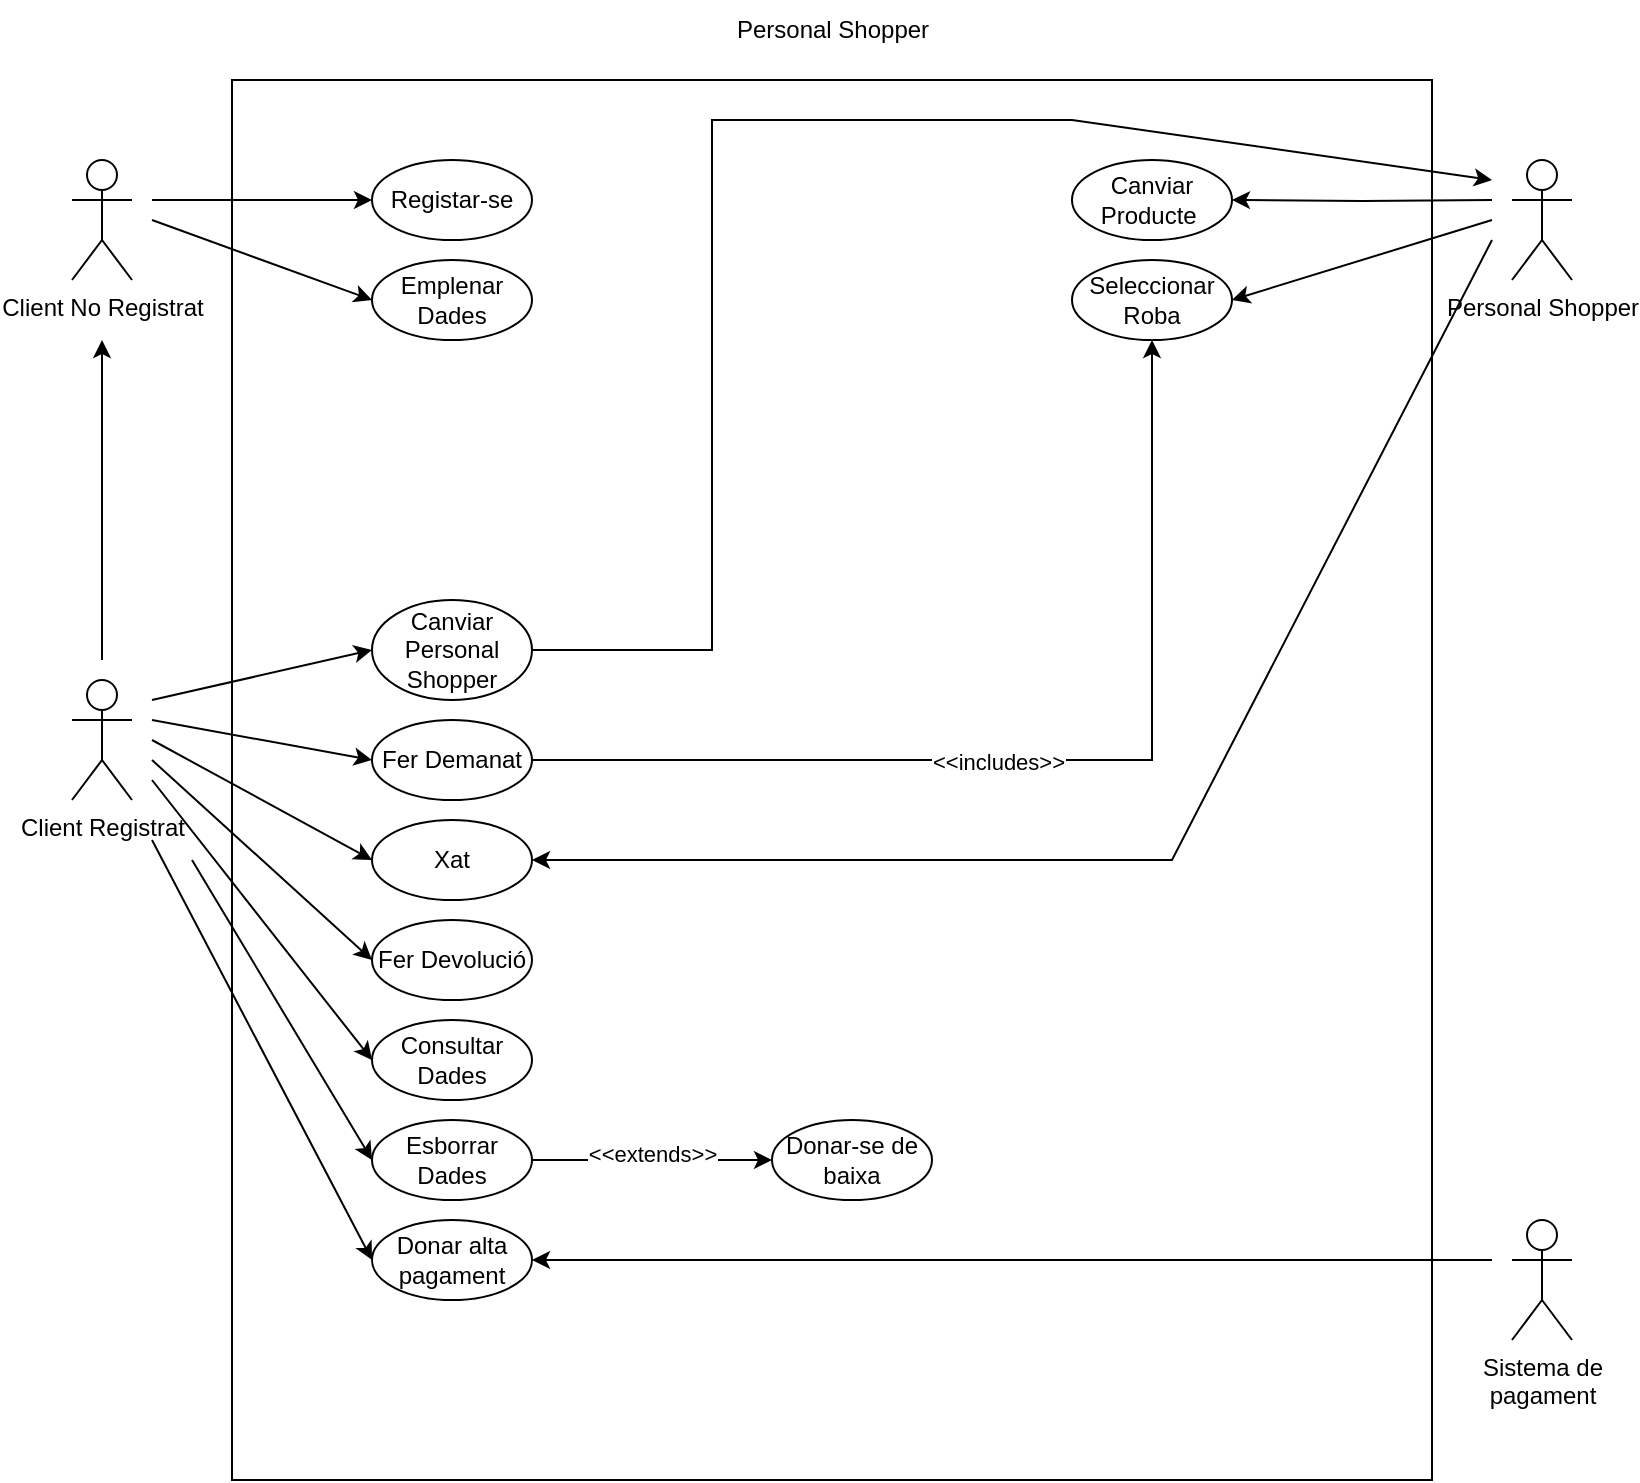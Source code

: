 <mxfile version="22.1.3" type="device">
  <diagram name="Page-1" id="aphT1t9EcJCEwhAvR511">
    <mxGraphModel dx="1434" dy="758" grid="1" gridSize="10" guides="1" tooltips="1" connect="1" arrows="1" fold="1" page="1" pageScale="1" pageWidth="850" pageHeight="1100" math="0" shadow="0">
      <root>
        <mxCell id="0" />
        <mxCell id="1" parent="0" />
        <mxCell id="WBQ7ouBspAChXQpmuiyk-4" value="" style="rounded=0;whiteSpace=wrap;html=1;" parent="1" vertex="1">
          <mxGeometry x="120" y="80" width="600" height="700" as="geometry" />
        </mxCell>
        <mxCell id="WBQ7ouBspAChXQpmuiyk-23" style="edgeStyle=orthogonalEdgeStyle;rounded=0;orthogonalLoop=1;jettySize=auto;html=1;" parent="1" edge="1">
          <mxGeometry relative="1" as="geometry">
            <mxPoint x="55" y="370" as="sourcePoint" />
            <mxPoint x="55" y="210" as="targetPoint" />
          </mxGeometry>
        </mxCell>
        <mxCell id="WBQ7ouBspAChXQpmuiyk-1" value="Client Registrat" style="shape=umlActor;verticalLabelPosition=bottom;verticalAlign=top;html=1;outlineConnect=0;" parent="1" vertex="1">
          <mxGeometry x="40" y="380" width="30" height="60" as="geometry" />
        </mxCell>
        <mxCell id="WBQ7ouBspAChXQpmuiyk-7" value="Personal Shopper" style="text;html=1;align=center;verticalAlign=middle;resizable=0;points=[];autosize=1;strokeColor=none;fillColor=none;" parent="1" vertex="1">
          <mxGeometry x="360" y="40" width="120" height="30" as="geometry" />
        </mxCell>
        <mxCell id="WBQ7ouBspAChXQpmuiyk-9" value="Fer Demanat" style="ellipse;whiteSpace=wrap;html=1;" parent="1" vertex="1">
          <mxGeometry x="190" y="400" width="80" height="40" as="geometry" />
        </mxCell>
        <mxCell id="WBQ7ouBspAChXQpmuiyk-10" value="Sistema de &lt;br&gt;pagament" style="shape=umlActor;verticalLabelPosition=bottom;verticalAlign=top;html=1;outlineConnect=0;" parent="1" vertex="1">
          <mxGeometry x="760" y="650" width="30" height="60" as="geometry" />
        </mxCell>
        <mxCell id="WBQ7ouBspAChXQpmuiyk-18" style="edgeStyle=orthogonalEdgeStyle;rounded=0;orthogonalLoop=1;jettySize=auto;html=1;entryX=1;entryY=0.5;entryDx=0;entryDy=0;" parent="1" target="WBQ7ouBspAChXQpmuiyk-16" edge="1">
          <mxGeometry relative="1" as="geometry">
            <mxPoint x="750" y="140" as="sourcePoint" />
          </mxGeometry>
        </mxCell>
        <mxCell id="WBQ7ouBspAChXQpmuiyk-13" value="Personal Shopper" style="shape=umlActor;verticalLabelPosition=bottom;verticalAlign=top;html=1;outlineConnect=0;" parent="1" vertex="1">
          <mxGeometry x="760" y="120" width="30" height="60" as="geometry" />
        </mxCell>
        <mxCell id="WBQ7ouBspAChXQpmuiyk-16" value="Canviar Producte&amp;nbsp;" style="ellipse;whiteSpace=wrap;html=1;" parent="1" vertex="1">
          <mxGeometry x="540" y="120" width="80" height="40" as="geometry" />
        </mxCell>
        <mxCell id="WBQ7ouBspAChXQpmuiyk-19" value="" style="endArrow=classic;html=1;rounded=0;entryX=1;entryY=0.5;entryDx=0;entryDy=0;" parent="1" edge="1">
          <mxGeometry width="50" height="50" relative="1" as="geometry">
            <mxPoint x="750" y="150" as="sourcePoint" />
            <mxPoint x="620" y="190" as="targetPoint" />
            <Array as="points" />
          </mxGeometry>
        </mxCell>
        <mxCell id="WBQ7ouBspAChXQpmuiyk-21" value="Client No Registrat" style="shape=umlActor;verticalLabelPosition=bottom;verticalAlign=top;html=1;outlineConnect=0;" parent="1" vertex="1">
          <mxGeometry x="40" y="120" width="30" height="60" as="geometry" />
        </mxCell>
        <mxCell id="WBQ7ouBspAChXQpmuiyk-24" value="Fer Devolució" style="ellipse;whiteSpace=wrap;html=1;" parent="1" vertex="1">
          <mxGeometry x="190" y="500" width="80" height="40" as="geometry" />
        </mxCell>
        <mxCell id="WBQ7ouBspAChXQpmuiyk-25" value="Consultar Dades" style="ellipse;whiteSpace=wrap;html=1;" parent="1" vertex="1">
          <mxGeometry x="190" y="550" width="80" height="40" as="geometry" />
        </mxCell>
        <mxCell id="WBQ7ouBspAChXQpmuiyk-26" value="Canviar Personal Shopper" style="ellipse;whiteSpace=wrap;html=1;" parent="1" vertex="1">
          <mxGeometry x="190" y="340" width="80" height="50" as="geometry" />
        </mxCell>
        <mxCell id="WBQ7ouBspAChXQpmuiyk-28" value="Donar alta pagament" style="ellipse;whiteSpace=wrap;html=1;" parent="1" vertex="1">
          <mxGeometry x="190" y="650" width="80" height="40" as="geometry" />
        </mxCell>
        <mxCell id="WBQ7ouBspAChXQpmuiyk-29" value="" style="endArrow=classic;html=1;rounded=0;entryX=0;entryY=0.5;entryDx=0;entryDy=0;" parent="1" target="WBQ7ouBspAChXQpmuiyk-26" edge="1">
          <mxGeometry width="50" height="50" relative="1" as="geometry">
            <mxPoint x="80" y="390" as="sourcePoint" />
            <mxPoint x="450" y="440" as="targetPoint" />
          </mxGeometry>
        </mxCell>
        <mxCell id="WBQ7ouBspAChXQpmuiyk-30" value="" style="endArrow=classic;html=1;rounded=0;entryX=0;entryY=0.5;entryDx=0;entryDy=0;" parent="1" target="WBQ7ouBspAChXQpmuiyk-9" edge="1">
          <mxGeometry width="50" height="50" relative="1" as="geometry">
            <mxPoint x="80" y="400" as="sourcePoint" />
            <mxPoint x="450" y="440" as="targetPoint" />
          </mxGeometry>
        </mxCell>
        <mxCell id="WBQ7ouBspAChXQpmuiyk-31" value="" style="endArrow=classic;html=1;rounded=0;entryX=0;entryY=0.5;entryDx=0;entryDy=0;" parent="1" target="WBQ7ouBspAChXQpmuiyk-24" edge="1">
          <mxGeometry width="50" height="50" relative="1" as="geometry">
            <mxPoint x="80" y="420" as="sourcePoint" />
            <mxPoint x="215" y="430" as="targetPoint" />
          </mxGeometry>
        </mxCell>
        <mxCell id="WBQ7ouBspAChXQpmuiyk-32" value="" style="endArrow=classic;html=1;rounded=0;entryX=0;entryY=0.5;entryDx=0;entryDy=0;" parent="1" target="WBQ7ouBspAChXQpmuiyk-25" edge="1">
          <mxGeometry width="50" height="50" relative="1" as="geometry">
            <mxPoint x="80" y="430" as="sourcePoint" />
            <mxPoint x="450" y="440" as="targetPoint" />
          </mxGeometry>
        </mxCell>
        <mxCell id="WBQ7ouBspAChXQpmuiyk-33" value="" style="endArrow=classic;html=1;rounded=0;entryX=0;entryY=0.5;entryDx=0;entryDy=0;" parent="1" target="WBQ7ouBspAChXQpmuiyk-28" edge="1">
          <mxGeometry width="50" height="50" relative="1" as="geometry">
            <mxPoint x="80" y="460" as="sourcePoint" />
            <mxPoint x="450" y="440" as="targetPoint" />
          </mxGeometry>
        </mxCell>
        <mxCell id="WBQ7ouBspAChXQpmuiyk-34" value="" style="endArrow=classic;html=1;rounded=0;entryX=1;entryY=0.5;entryDx=0;entryDy=0;" parent="1" target="WBQ7ouBspAChXQpmuiyk-28" edge="1">
          <mxGeometry width="50" height="50" relative="1" as="geometry">
            <mxPoint x="750" y="670" as="sourcePoint" />
            <mxPoint x="450" y="440" as="targetPoint" />
            <Array as="points">
              <mxPoint x="500" y="670" />
            </Array>
          </mxGeometry>
        </mxCell>
        <mxCell id="WBQ7ouBspAChXQpmuiyk-36" value="Donar-se de baixa" style="ellipse;whiteSpace=wrap;html=1;" parent="1" vertex="1">
          <mxGeometry x="390" y="600" width="80" height="40" as="geometry" />
        </mxCell>
        <mxCell id="WBQ7ouBspAChXQpmuiyk-38" value="Esborrar Dades" style="ellipse;whiteSpace=wrap;html=1;" parent="1" vertex="1">
          <mxGeometry x="190" y="600" width="80" height="40" as="geometry" />
        </mxCell>
        <mxCell id="WBQ7ouBspAChXQpmuiyk-39" value="" style="endArrow=classic;html=1;rounded=0;entryX=0;entryY=0.5;entryDx=0;entryDy=0;" parent="1" target="WBQ7ouBspAChXQpmuiyk-38" edge="1">
          <mxGeometry width="50" height="50" relative="1" as="geometry">
            <mxPoint x="100" y="470" as="sourcePoint" />
            <mxPoint x="215" y="530" as="targetPoint" />
          </mxGeometry>
        </mxCell>
        <mxCell id="WBQ7ouBspAChXQpmuiyk-40" value="" style="endArrow=classic;html=1;rounded=0;exitX=1;exitY=0.5;exitDx=0;exitDy=0;entryX=0;entryY=0.5;entryDx=0;entryDy=0;" parent="1" source="WBQ7ouBspAChXQpmuiyk-38" target="WBQ7ouBspAChXQpmuiyk-36" edge="1">
          <mxGeometry width="50" height="50" relative="1" as="geometry">
            <mxPoint x="420" y="480" as="sourcePoint" />
            <mxPoint x="450" y="440" as="targetPoint" />
          </mxGeometry>
        </mxCell>
        <mxCell id="WBQ7ouBspAChXQpmuiyk-41" value="&amp;lt;&amp;lt;extends&amp;gt;&amp;gt;" style="edgeLabel;html=1;align=center;verticalAlign=middle;resizable=0;points=[];" parent="WBQ7ouBspAChXQpmuiyk-40" vertex="1" connectable="0">
          <mxGeometry x="-0.009" y="3" relative="1" as="geometry">
            <mxPoint as="offset" />
          </mxGeometry>
        </mxCell>
        <mxCell id="WBQ7ouBspAChXQpmuiyk-43" value="Registar-se" style="ellipse;whiteSpace=wrap;html=1;" parent="1" vertex="1">
          <mxGeometry x="190" y="120" width="80" height="40" as="geometry" />
        </mxCell>
        <mxCell id="WBQ7ouBspAChXQpmuiyk-46" value="" style="endArrow=classic;html=1;rounded=0;entryX=0;entryY=0.5;entryDx=0;entryDy=0;" parent="1" target="WBQ7ouBspAChXQpmuiyk-43" edge="1">
          <mxGeometry width="50" height="50" relative="1" as="geometry">
            <mxPoint x="80" y="140" as="sourcePoint" />
            <mxPoint x="450" y="440" as="targetPoint" />
          </mxGeometry>
        </mxCell>
        <mxCell id="WBQ7ouBspAChXQpmuiyk-48" value="Emplenar Dades" style="ellipse;whiteSpace=wrap;html=1;" parent="1" vertex="1">
          <mxGeometry x="190" y="170" width="80" height="40" as="geometry" />
        </mxCell>
        <mxCell id="WBQ7ouBspAChXQpmuiyk-49" value="" style="endArrow=classic;html=1;rounded=0;entryX=0;entryY=0.5;entryDx=0;entryDy=0;" parent="1" target="WBQ7ouBspAChXQpmuiyk-48" edge="1">
          <mxGeometry width="50" height="50" relative="1" as="geometry">
            <mxPoint x="80" y="150" as="sourcePoint" />
            <mxPoint x="450" y="340" as="targetPoint" />
          </mxGeometry>
        </mxCell>
        <mxCell id="xumWv_adqRofeyyLN7Xe-1" value="" style="endArrow=classic;html=1;rounded=0;exitX=1;exitY=0.5;exitDx=0;exitDy=0;" edge="1" parent="1" source="WBQ7ouBspAChXQpmuiyk-26">
          <mxGeometry width="50" height="50" relative="1" as="geometry">
            <mxPoint x="750" y="170" as="sourcePoint" />
            <mxPoint x="750" y="130" as="targetPoint" />
            <Array as="points">
              <mxPoint x="360" y="365" />
              <mxPoint x="360" y="100" />
              <mxPoint x="540" y="100" />
            </Array>
          </mxGeometry>
        </mxCell>
        <mxCell id="xumWv_adqRofeyyLN7Xe-2" value="" style="endArrow=classic;html=1;rounded=0;exitX=1;exitY=0.5;exitDx=0;exitDy=0;entryX=0.5;entryY=1;entryDx=0;entryDy=0;" edge="1" parent="1" source="WBQ7ouBspAChXQpmuiyk-9" target="xumWv_adqRofeyyLN7Xe-3">
          <mxGeometry width="50" height="50" relative="1" as="geometry">
            <mxPoint x="400" y="420" as="sourcePoint" />
            <mxPoint x="450" y="370" as="targetPoint" />
            <Array as="points">
              <mxPoint x="580" y="420" />
            </Array>
          </mxGeometry>
        </mxCell>
        <mxCell id="xumWv_adqRofeyyLN7Xe-4" value="&amp;lt;&amp;lt;includes&amp;gt;&amp;gt;" style="edgeLabel;html=1;align=center;verticalAlign=middle;resizable=0;points=[];" vertex="1" connectable="0" parent="xumWv_adqRofeyyLN7Xe-2">
          <mxGeometry x="-0.105" y="-1" relative="1" as="geometry">
            <mxPoint as="offset" />
          </mxGeometry>
        </mxCell>
        <mxCell id="xumWv_adqRofeyyLN7Xe-3" value="Seleccionar Roba" style="ellipse;whiteSpace=wrap;html=1;" vertex="1" parent="1">
          <mxGeometry x="540" y="170" width="80" height="40" as="geometry" />
        </mxCell>
        <mxCell id="xumWv_adqRofeyyLN7Xe-5" value="Xat" style="ellipse;whiteSpace=wrap;html=1;" vertex="1" parent="1">
          <mxGeometry x="190" y="450" width="80" height="40" as="geometry" />
        </mxCell>
        <mxCell id="xumWv_adqRofeyyLN7Xe-6" value="" style="endArrow=classic;html=1;rounded=0;entryX=0;entryY=0.5;entryDx=0;entryDy=0;" edge="1" parent="1" target="xumWv_adqRofeyyLN7Xe-5">
          <mxGeometry width="50" height="50" relative="1" as="geometry">
            <mxPoint x="80" y="410" as="sourcePoint" />
            <mxPoint x="450" y="420" as="targetPoint" />
          </mxGeometry>
        </mxCell>
        <mxCell id="xumWv_adqRofeyyLN7Xe-7" value="" style="endArrow=classic;html=1;rounded=0;entryX=1;entryY=0.5;entryDx=0;entryDy=0;" edge="1" parent="1" target="xumWv_adqRofeyyLN7Xe-5">
          <mxGeometry width="50" height="50" relative="1" as="geometry">
            <mxPoint x="750" y="160" as="sourcePoint" />
            <mxPoint x="200" y="480" as="targetPoint" />
            <Array as="points">
              <mxPoint x="590" y="470" />
            </Array>
          </mxGeometry>
        </mxCell>
      </root>
    </mxGraphModel>
  </diagram>
</mxfile>
